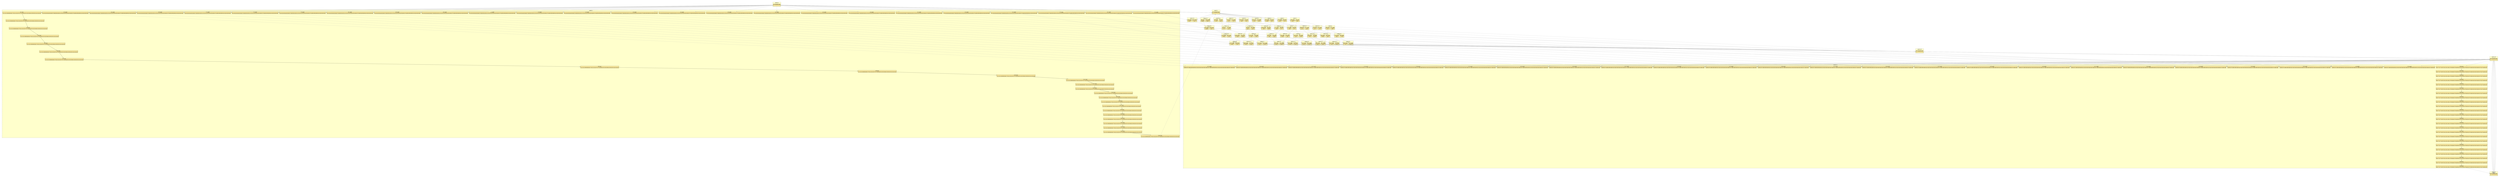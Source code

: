 digraph{node[shape=none margin=0 style=filled colorscheme=ylorrd9 fillcolor=2];compound=true;splines=line;subgraph clusterdummy0_0{style=invis;subgraph clusterdummy0_1{style=invis;subgraph clusterdummy0_2{style=invis;subgraph cluster0{style=dashed;colorscheme=ylorrd9;bgcolor=1;edge[arrowhead=empty];label=epoch_0;213[label=<<table border="0" cellborder="0" cellspacing="0"><tr><td>0:0 merged_barr</td></tr><hr/><tr><td> </td></tr></table>>];}}}}subgraph clusterdummy1_0{style=invis;subgraph clusterdummy1_1{style=invis;subgraph clusterdummy1_2{style=invis;subgraph cluster1{style=dashed;colorscheme=ylorrd9;bgcolor=1;edge[arrowhead=empty];label=epoch_1;1[label=<<table border="0" cellborder="0" cellspacing="0"><tr><td>0:1 recv</td></tr><hr/><tr><td> 1:1 1:2 1:3 8:3 8:2 8:1 7:3 2:1 2:2 2:3 7:2 7:1 6:3 6:2 3:1 3:2 3:3 6:1 5:3 5:2 5:1 4:1 4:2 4:3 </td></tr></table>>];2[label=<<table border="0" cellborder="0" cellspacing="0"><tr><td>0:2 recv</td></tr><hr/><tr><td> 1:1 1:2 1:3 8:3 8:2 8:1 7:3 2:1 2:2 2:3 7:2 7:1 6:3 6:2 3:1 3:2 3:3 6:1 5:3 5:2 5:1 4:1 4:2 4:3 </td></tr></table>>];1->2;3[label=<<table border="0" cellborder="0" cellspacing="0"><tr><td>0:3 recv</td></tr><hr/><tr><td> 1:1 1:2 1:3 8:3 8:2 8:1 7:3 2:1 2:2 2:3 7:2 7:1 6:3 6:2 3:1 3:2 3:3 6:1 5:3 5:2 5:1 4:1 4:2 4:3 </td></tr></table>>];2->3;4[label=<<table border="0" cellborder="0" cellspacing="0"><tr><td>0:4 recv</td></tr><hr/><tr><td> 1:1 1:2 1:3 8:3 8:2 8:1 7:3 2:1 2:2 2:3 7:2 7:1 6:3 6:2 3:1 3:2 3:3 6:1 5:3 5:2 5:1 4:1 4:2 4:3 </td></tr></table>>];3->4;5[label=<<table border="0" cellborder="0" cellspacing="0"><tr><td>0:5 recv</td></tr><hr/><tr><td> 1:1 1:2 1:3 8:3 8:2 8:1 7:3 2:1 2:2 2:3 7:2 7:1 6:3 6:2 3:1 3:2 3:3 6:1 5:3 5:2 5:1 4:1 4:2 4:3 </td></tr></table>>];4->5;6[label=<<table border="0" cellborder="0" cellspacing="0"><tr><td>0:6 recv</td></tr><hr/><tr><td> 1:1 1:2 1:3 8:3 8:2 8:1 7:3 2:1 2:2 2:3 7:2 7:1 6:3 6:2 3:1 3:2 3:3 6:1 5:3 5:2 5:1 4:1 4:2 4:3 </td></tr></table>>];5->6;7[label=<<table border="0" cellborder="0" cellspacing="0"><tr><td>0:7 recv</td></tr><hr/><tr><td> 1:1 1:2 1:3 8:3 8:2 8:1 7:3 2:1 2:2 2:3 7:2 7:1 6:3 6:2 3:1 3:2 3:3 6:1 5:3 5:2 5:1 4:1 4:2 4:3 </td></tr></table>>];6->7;8[label=<<table border="0" cellborder="0" cellspacing="0"><tr><td>0:8 recv</td></tr><hr/><tr><td> 1:1 1:2 1:3 8:3 8:2 8:1 7:3 2:1 2:2 2:3 7:2 7:1 6:3 6:2 3:1 3:2 3:3 6:1 5:3 5:2 5:1 4:1 4:2 4:3 </td></tr></table>>];7->8;9[label=<<table border="0" cellborder="0" cellspacing="0"><tr><td>0:9 recv</td></tr><hr/><tr><td> 1:1 1:2 1:3 8:3 8:2 8:1 7:3 2:1 2:2 2:3 7:2 7:1 6:3 6:2 3:1 3:2 3:3 6:1 5:3 5:2 5:1 4:1 4:2 4:3 </td></tr></table>>];8->9;10[label=<<table border="0" cellborder="0" cellspacing="0"><tr><td>0:10 recv</td></tr><hr/><tr><td> 1:1 1:2 1:3 8:3 8:2 8:1 7:3 2:1 2:2 2:3 7:2 7:1 6:3 6:2 3:1 3:2 3:3 6:1 5:3 5:2 5:1 4:1 4:2 4:3 </td></tr></table>>];9->10;11[label=<<table border="0" cellborder="0" cellspacing="0"><tr><td>0:11 recv</td></tr><hr/><tr><td> 1:1 1:2 1:3 8:3 8:2 8:1 7:3 2:1 2:2 2:3 7:2 7:1 6:3 6:2 3:1 3:2 3:3 6:1 5:3 5:2 5:1 4:1 4:2 4:3 </td></tr></table>>];10->11;12[label=<<table border="0" cellborder="0" cellspacing="0"><tr><td>0:12 recv</td></tr><hr/><tr><td> 1:1 1:2 1:3 8:3 8:2 8:1 7:3 2:1 2:2 2:3 7:2 7:1 6:3 6:2 3:1 3:2 3:3 6:1 5:3 5:2 5:1 4:1 4:2 4:3 </td></tr></table>>];11->12;13[label=<<table border="0" cellborder="0" cellspacing="0"><tr><td>0:13 recv</td></tr><hr/><tr><td> 1:1 1:2 1:3 8:3 8:2 8:1 7:3 2:1 2:2 2:3 7:2 7:1 6:3 6:2 3:1 3:2 3:3 6:1 5:3 5:2 5:1 4:1 4:2 4:3 </td></tr></table>>];12->13;14[label=<<table border="0" cellborder="0" cellspacing="0"><tr><td>0:14 recv</td></tr><hr/><tr><td> 1:1 1:2 1:3 8:3 8:2 8:1 7:3 2:1 2:2 2:3 7:2 7:1 6:3 6:2 3:1 3:2 3:3 6:1 5:3 5:2 5:1 4:1 4:2 4:3 </td></tr></table>>];13->14;15[label=<<table border="0" cellborder="0" cellspacing="0"><tr><td>0:15 recv</td></tr><hr/><tr><td> 1:1 1:2 1:3 8:3 8:2 8:1 7:3 2:1 2:2 2:3 7:2 7:1 6:3 6:2 3:1 3:2 3:3 6:1 5:3 5:2 5:1 4:1 4:2 4:3 </td></tr></table>>];14->15;16[label=<<table border="0" cellborder="0" cellspacing="0"><tr><td>0:16 recv</td></tr><hr/><tr><td> 1:1 1:2 1:3 8:3 8:2 8:1 7:3 2:1 2:2 2:3 7:2 7:1 6:3 6:2 3:1 3:2 3:3 6:1 5:3 5:2 5:1 4:1 4:2 4:3 </td></tr></table>>];15->16;17[label=<<table border="0" cellborder="0" cellspacing="0"><tr><td>0:17 recv</td></tr><hr/><tr><td> 1:1 1:2 1:3 8:3 8:2 8:1 7:3 2:1 2:2 2:3 7:2 7:1 6:3 6:2 3:1 3:2 3:3 6:1 5:3 5:2 5:1 4:1 4:2 4:3 </td></tr></table>>];16->17;18[label=<<table border="0" cellborder="0" cellspacing="0"><tr><td>0:18 recv</td></tr><hr/><tr><td> 1:1 1:2 1:3 8:3 8:2 8:1 7:3 2:1 2:2 2:3 7:2 7:1 6:3 6:2 3:1 3:2 3:3 6:1 5:3 5:2 5:1 4:1 4:2 4:3 </td></tr></table>>];17->18;19[label=<<table border="0" cellborder="0" cellspacing="0"><tr><td>0:19 recv</td></tr><hr/><tr><td> 1:1 1:2 1:3 8:3 8:2 8:1 7:3 2:1 2:2 2:3 7:2 7:1 6:3 6:2 3:1 3:2 3:3 6:1 5:3 5:2 5:1 4:1 4:2 4:3 </td></tr></table>>];18->19;20[label=<<table border="0" cellborder="0" cellspacing="0"><tr><td>0:20 recv</td></tr><hr/><tr><td> 1:1 1:2 1:3 8:3 8:2 8:1 7:3 2:1 2:2 2:3 7:2 7:1 6:3 6:2 3:1 3:2 3:3 6:1 5:3 5:2 5:1 4:1 4:2 4:3 </td></tr></table>>];19->20;21[label=<<table border="0" cellborder="0" cellspacing="0"><tr><td>0:21 recv</td></tr><hr/><tr><td> 1:1 1:2 1:3 8:3 8:2 8:1 7:3 2:1 2:2 2:3 7:2 7:1 6:3 6:2 3:1 3:2 3:3 6:1 5:3 5:2 5:1 4:1 4:2 4:3 </td></tr></table>>];20->21;22[label=<<table border="0" cellborder="0" cellspacing="0"><tr><td>0:22 recv</td></tr><hr/><tr><td> 1:1 1:2 1:3 8:3 8:2 8:1 7:3 2:1 2:2 2:3 7:2 7:1 6:3 6:2 3:1 3:2 3:3 6:1 5:3 5:2 5:1 4:1 4:2 4:3 </td></tr></table>>];21->22;23[label=<<table border="0" cellborder="0" cellspacing="0"><tr><td>0:23 recv</td></tr><hr/><tr><td> 1:1 1:2 1:3 8:3 8:2 8:1 7:3 2:1 2:2 2:3 7:2 7:1 6:3 6:2 3:1 3:2 3:3 6:1 5:3 5:2 5:1 4:1 4:2 4:3 </td></tr></table>>];22->23;24[label=<<table border="0" cellborder="0" cellspacing="0"><tr><td>0:24 recv</td></tr><hr/><tr><td> 1:1 1:2 1:3 8:3 8:2 8:1 7:3 2:1 2:2 2:3 7:2 7:1 6:3 6:2 3:1 3:2 3:3 6:1 5:3 5:2 5:1 4:1 4:2 4:3 </td></tr></table>>];23->24;62[label=<<table border="0" cellborder="0" cellspacing="0"><tr><td>1:1 send</td></tr><hr/><tr><td> 0:1 0:2 0:3 0:4 0:5 0:6 0:7 0:8 0:9 0:10 0:11 0:12 0:13 0:14 0:15 0:16 0:17 0:18 0:19 0:20 0:21 0:22 0:23 0:24 </td></tr></table>>];63[label=<<table border="0" cellborder="0" cellspacing="0"><tr><td>1:2 send</td></tr><hr/><tr><td> 0:1 0:2 0:3 0:4 0:5 0:6 0:7 0:8 0:9 0:10 0:11 0:12 0:13 0:14 0:15 0:16 0:17 0:18 0:19 0:20 0:21 0:22 0:23 0:24 </td></tr></table>>];64[label=<<table border="0" cellborder="0" cellspacing="0"><tr><td>1:3 send</td></tr><hr/><tr><td> 0:1 0:2 0:3 0:4 0:5 0:6 0:7 0:8 0:9 0:10 0:11 0:12 0:13 0:14 0:15 0:16 0:17 0:18 0:19 0:20 0:21 0:22 0:23 0:24 </td></tr></table>>];81[label=<<table border="0" cellborder="0" cellspacing="0"><tr><td>2:1 send</td></tr><hr/><tr><td> 0:1 0:2 0:3 0:4 0:5 0:6 0:7 0:8 0:9 0:10 0:11 0:12 0:13 0:14 0:15 0:16 0:17 0:18 0:19 0:20 0:21 0:22 0:23 0:24 </td></tr></table>>];82[label=<<table border="0" cellborder="0" cellspacing="0"><tr><td>2:2 send</td></tr><hr/><tr><td> 0:1 0:2 0:3 0:4 0:5 0:6 0:7 0:8 0:9 0:10 0:11 0:12 0:13 0:14 0:15 0:16 0:17 0:18 0:19 0:20 0:21 0:22 0:23 0:24 </td></tr></table>>];83[label=<<table border="0" cellborder="0" cellspacing="0"><tr><td>2:3 send</td></tr><hr/><tr><td> 0:1 0:2 0:3 0:4 0:5 0:6 0:7 0:8 0:9 0:10 0:11 0:12 0:13 0:14 0:15 0:16 0:17 0:18 0:19 0:20 0:21 0:22 0:23 0:24 </td></tr></table>>];100[label=<<table border="0" cellborder="0" cellspacing="0"><tr><td>3:1 send</td></tr><hr/><tr><td> 0:1 0:2 0:3 0:4 0:5 0:6 0:7 0:8 0:9 0:10 0:11 0:12 0:13 0:14 0:15 0:16 0:17 0:18 0:19 0:20 0:21 0:22 0:23 0:24 </td></tr></table>>];101[label=<<table border="0" cellborder="0" cellspacing="0"><tr><td>3:2 send</td></tr><hr/><tr><td> 0:1 0:2 0:3 0:4 0:5 0:6 0:7 0:8 0:9 0:10 0:11 0:12 0:13 0:14 0:15 0:16 0:17 0:18 0:19 0:20 0:21 0:22 0:23 0:24 </td></tr></table>>];102[label=<<table border="0" cellborder="0" cellspacing="0"><tr><td>3:3 send</td></tr><hr/><tr><td> 0:1 0:2 0:3 0:4 0:5 0:6 0:7 0:8 0:9 0:10 0:11 0:12 0:13 0:14 0:15 0:16 0:17 0:18 0:19 0:20 0:21 0:22 0:23 0:24 </td></tr></table>>];119[label=<<table border="0" cellborder="0" cellspacing="0"><tr><td>4:1 send</td></tr><hr/><tr><td> 0:1 0:2 0:3 0:4 0:5 0:6 0:7 0:8 0:9 0:10 0:11 0:12 0:13 0:14 0:15 0:16 0:17 0:18 0:19 0:20 0:21 0:22 0:23 0:24 </td></tr></table>>];120[label=<<table border="0" cellborder="0" cellspacing="0"><tr><td>4:2 send</td></tr><hr/><tr><td> 0:1 0:2 0:3 0:4 0:5 0:6 0:7 0:8 0:9 0:10 0:11 0:12 0:13 0:14 0:15 0:16 0:17 0:18 0:19 0:20 0:21 0:22 0:23 0:24 </td></tr></table>>];121[label=<<table border="0" cellborder="0" cellspacing="0"><tr><td>4:3 send</td></tr><hr/><tr><td> 0:1 0:2 0:3 0:4 0:5 0:6 0:7 0:8 0:9 0:10 0:11 0:12 0:13 0:14 0:15 0:16 0:17 0:18 0:19 0:20 0:21 0:22 0:23 0:24 </td></tr></table>>];138[label=<<table border="0" cellborder="0" cellspacing="0"><tr><td>5:1 send</td></tr><hr/><tr><td> 0:1 0:2 0:3 0:4 0:5 0:6 0:7 0:8 0:9 0:10 0:11 0:12 0:13 0:14 0:15 0:16 0:17 0:18 0:19 0:20 0:21 0:22 0:23 0:24 </td></tr></table>>];139[label=<<table border="0" cellborder="0" cellspacing="0"><tr><td>5:2 send</td></tr><hr/><tr><td> 0:1 0:2 0:3 0:4 0:5 0:6 0:7 0:8 0:9 0:10 0:11 0:12 0:13 0:14 0:15 0:16 0:17 0:18 0:19 0:20 0:21 0:22 0:23 0:24 </td></tr></table>>];140[label=<<table border="0" cellborder="0" cellspacing="0"><tr><td>5:3 send</td></tr><hr/><tr><td> 0:1 0:2 0:3 0:4 0:5 0:6 0:7 0:8 0:9 0:10 0:11 0:12 0:13 0:14 0:15 0:16 0:17 0:18 0:19 0:20 0:21 0:22 0:23 0:24 </td></tr></table>>];157[label=<<table border="0" cellborder="0" cellspacing="0"><tr><td>6:1 send</td></tr><hr/><tr><td> 0:1 0:2 0:3 0:4 0:5 0:6 0:7 0:8 0:9 0:10 0:11 0:12 0:13 0:14 0:15 0:16 0:17 0:18 0:19 0:20 0:21 0:22 0:23 0:24 </td></tr></table>>];158[label=<<table border="0" cellborder="0" cellspacing="0"><tr><td>6:2 send</td></tr><hr/><tr><td> 0:1 0:2 0:3 0:4 0:5 0:6 0:7 0:8 0:9 0:10 0:11 0:12 0:13 0:14 0:15 0:16 0:17 0:18 0:19 0:20 0:21 0:22 0:23 0:24 </td></tr></table>>];159[label=<<table border="0" cellborder="0" cellspacing="0"><tr><td>6:3 send</td></tr><hr/><tr><td> 0:1 0:2 0:3 0:4 0:5 0:6 0:7 0:8 0:9 0:10 0:11 0:12 0:13 0:14 0:15 0:16 0:17 0:18 0:19 0:20 0:21 0:22 0:23 0:24 </td></tr></table>>];176[label=<<table border="0" cellborder="0" cellspacing="0"><tr><td>7:1 send</td></tr><hr/><tr><td> 0:1 0:2 0:3 0:4 0:5 0:6 0:7 0:8 0:9 0:10 0:11 0:12 0:13 0:14 0:15 0:16 0:17 0:18 0:19 0:20 0:21 0:22 0:23 0:24 </td></tr></table>>];177[label=<<table border="0" cellborder="0" cellspacing="0"><tr><td>7:2 send</td></tr><hr/><tr><td> 0:1 0:2 0:3 0:4 0:5 0:6 0:7 0:8 0:9 0:10 0:11 0:12 0:13 0:14 0:15 0:16 0:17 0:18 0:19 0:20 0:21 0:22 0:23 0:24 </td></tr></table>>];178[label=<<table border="0" cellborder="0" cellspacing="0"><tr><td>7:3 send</td></tr><hr/><tr><td> 0:1 0:2 0:3 0:4 0:5 0:6 0:7 0:8 0:9 0:10 0:11 0:12 0:13 0:14 0:15 0:16 0:17 0:18 0:19 0:20 0:21 0:22 0:23 0:24 </td></tr></table>>];195[label=<<table border="0" cellborder="0" cellspacing="0"><tr><td>8:1 send</td></tr><hr/><tr><td> 0:1 0:2 0:3 0:4 0:5 0:6 0:7 0:8 0:9 0:10 0:11 0:12 0:13 0:14 0:15 0:16 0:17 0:18 0:19 0:20 0:21 0:22 0:23 0:24 </td></tr></table>>];196[label=<<table border="0" cellborder="0" cellspacing="0"><tr><td>8:2 send</td></tr><hr/><tr><td> 0:1 0:2 0:3 0:4 0:5 0:6 0:7 0:8 0:9 0:10 0:11 0:12 0:13 0:14 0:15 0:16 0:17 0:18 0:19 0:20 0:21 0:22 0:23 0:24 </td></tr></table>>];197[label=<<table border="0" cellborder="0" cellspacing="0"><tr><td>8:3 send</td></tr><hr/><tr><td> 0:1 0:2 0:3 0:4 0:5 0:6 0:7 0:8 0:9 0:10 0:11 0:12 0:13 0:14 0:15 0:16 0:17 0:18 0:19 0:20 0:21 0:22 0:23 0:24 </td></tr></table>>];}}}}subgraph clusterdummy2_0{style=invis;subgraph clusterdummy2_1{style=invis;subgraph clusterdummy2_2{style=invis;subgraph cluster2{style=dashed;colorscheme=ylorrd9;bgcolor=1;edge[arrowhead=empty];label=epoch_2;214[label=<<table border="0" cellborder="0" cellspacing="0"><tr><td>0:1 merged_barr</td></tr><hr/><tr><td> </td></tr></table>>];}}}}subgraph clusterdummy3_0{style=invis;subgraph clusterdummy3_1{style=invis;subgraph clusterdummy3_2{style=invis;subgraph cluster3{style=dashed;colorscheme=ylorrd9;bgcolor=1;edge[arrowhead=empty];label=epoch_3;143[label=<<table border="0" cellborder="0" cellspacing="0"><tr><td>5:6 recv</td></tr><hr/><tr><td> 8:5 </td></tr></table>>];199[label=<<table border="0" cellborder="0" cellspacing="0"><tr><td>8:5 send</td></tr><hr/><tr><td> 5:6 </td></tr></table>>];}}}}subgraph clusterdummy4_0{style=invis;subgraph clusterdummy4_1{style=invis;subgraph clusterdummy4_2{style=invis;subgraph cluster4{style=dashed;colorscheme=ylorrd9;bgcolor=1;edge[arrowhead=empty];label=epoch_4;124[label=<<table border="0" cellborder="0" cellspacing="0"><tr><td>4:6 recv</td></tr><hr/><tr><td> 7:5 </td></tr></table>>];180[label=<<table border="0" cellborder="0" cellspacing="0"><tr><td>7:5 send</td></tr><hr/><tr><td> 4:6 </td></tr></table>>];}}}}subgraph clusterdummy5_0{style=invis;subgraph clusterdummy5_1{style=invis;subgraph clusterdummy5_2{style=invis;subgraph cluster5{style=dashed;colorscheme=ylorrd9;bgcolor=1;edge[arrowhead=empty];label=epoch_5;105[label=<<table border="0" cellborder="0" cellspacing="0"><tr><td>3:6 recv</td></tr><hr/><tr><td> 6:5 </td></tr></table>>];161[label=<<table border="0" cellborder="0" cellspacing="0"><tr><td>6:5 send</td></tr><hr/><tr><td> 3:6 </td></tr></table>>];}}}}subgraph clusterdummy6_0{style=invis;subgraph clusterdummy6_1{style=invis;subgraph clusterdummy6_2{style=invis;subgraph cluster6{style=dashed;colorscheme=ylorrd9;bgcolor=1;edge[arrowhead=empty];label=epoch_6;86[label=<<table border="0" cellborder="0" cellspacing="0"><tr><td>2:6 recv</td></tr><hr/><tr><td> 5:5 </td></tr></table>>];142[label=<<table border="0" cellborder="0" cellspacing="0"><tr><td>5:5 send</td></tr><hr/><tr><td> 2:6 </td></tr></table>>];}}}}subgraph clusterdummy7_0{style=invis;subgraph clusterdummy7_1{style=invis;subgraph clusterdummy7_2{style=invis;subgraph cluster7{style=dashed;colorscheme=ylorrd9;bgcolor=1;edge[arrowhead=empty];label=epoch_7;87[label=<<table border="0" cellborder="0" cellspacing="0"><tr><td>2:7 send</td></tr><hr/><tr><td> 5:8 </td></tr></table>>];145[label=<<table border="0" cellborder="0" cellspacing="0"><tr><td>5:8 recv</td></tr><hr/><tr><td> 2:7 </td></tr></table>>];}}}}subgraph clusterdummy8_0{style=invis;subgraph clusterdummy8_1{style=invis;subgraph clusterdummy8_2{style=invis;subgraph cluster8{style=dashed;colorscheme=ylorrd9;bgcolor=1;edge[arrowhead=empty];label=epoch_8;85[label=<<table border="0" cellborder="0" cellspacing="0"><tr><td>2:5 send</td></tr><hr/><tr><td> 8:6 </td></tr></table>>];200[label=<<table border="0" cellborder="0" cellspacing="0"><tr><td>8:6 recv</td></tr><hr/><tr><td> 2:5 </td></tr></table>>];}}}}subgraph clusterdummy9_0{style=invis;subgraph clusterdummy9_1{style=invis;subgraph clusterdummy9_2{style=invis;subgraph cluster9{style=dashed;colorscheme=ylorrd9;bgcolor=1;edge[arrowhead=empty];label=epoch_9;144[label=<<table border="0" cellborder="0" cellspacing="0"><tr><td>5:7 send</td></tr><hr/><tr><td> 8:8 </td></tr></table>>];202[label=<<table border="0" cellborder="0" cellspacing="0"><tr><td>8:8 recv</td></tr><hr/><tr><td> 5:7 </td></tr></table>>];}}}}subgraph clusterdummy10_0{style=invis;subgraph clusterdummy10_1{style=invis;subgraph clusterdummy10_2{style=invis;subgraph cluster10{style=dashed;colorscheme=ylorrd9;bgcolor=1;edge[arrowhead=empty];label=epoch_10;88[label=<<table border="0" cellborder="0" cellspacing="0"><tr><td>2:8 recv</td></tr><hr/><tr><td> 8:7 </td></tr></table>>];201[label=<<table border="0" cellborder="0" cellspacing="0"><tr><td>8:7 send</td></tr><hr/><tr><td> 2:8 </td></tr></table>>];}}}}subgraph clusterdummy11_0{style=invis;subgraph clusterdummy11_1{style=invis;subgraph clusterdummy11_2{style=invis;subgraph cluster11{style=dashed;colorscheme=ylorrd9;bgcolor=1;edge[arrowhead=empty];label=epoch_11;67[label=<<table border="0" cellborder="0" cellspacing="0"><tr><td>1:6 recv</td></tr><hr/><tr><td> 4:5 </td></tr></table>>];123[label=<<table border="0" cellborder="0" cellspacing="0"><tr><td>4:5 send</td></tr><hr/><tr><td> 1:6 </td></tr></table>>];}}}}subgraph clusterdummy12_0{style=invis;subgraph clusterdummy12_1{style=invis;subgraph clusterdummy12_2{style=invis;subgraph cluster12{style=dashed;colorscheme=ylorrd9;bgcolor=1;edge[arrowhead=empty];label=epoch_12;68[label=<<table border="0" cellborder="0" cellspacing="0"><tr><td>1:7 send</td></tr><hr/><tr><td> 4:8 </td></tr></table>>];126[label=<<table border="0" cellborder="0" cellspacing="0"><tr><td>4:8 recv</td></tr><hr/><tr><td> 1:7 </td></tr></table>>];}}}}subgraph clusterdummy13_0{style=invis;subgraph clusterdummy13_1{style=invis;subgraph clusterdummy13_2{style=invis;subgraph cluster13{style=dashed;colorscheme=ylorrd9;bgcolor=1;edge[arrowhead=empty];label=epoch_13;128[label=<<table border="0" cellborder="0" cellspacing="0"><tr><td>4:10 recv</td></tr><hr/><tr><td> 5:9 </td></tr></table>>];146[label=<<table border="0" cellborder="0" cellspacing="0"><tr><td>5:9 send</td></tr><hr/><tr><td> 4:10 </td></tr></table>>];}}}}subgraph clusterdummy14_0{style=invis;subgraph clusterdummy14_1{style=invis;subgraph clusterdummy14_2{style=invis;subgraph cluster14{style=dashed;colorscheme=ylorrd9;bgcolor=1;edge[arrowhead=empty];label=epoch_14;66[label=<<table border="0" cellborder="0" cellspacing="0"><tr><td>1:5 send</td></tr><hr/><tr><td> 7:6 </td></tr></table>>];181[label=<<table border="0" cellborder="0" cellspacing="0"><tr><td>7:6 recv</td></tr><hr/><tr><td> 1:5 </td></tr></table>>];}}}}subgraph clusterdummy15_0{style=invis;subgraph clusterdummy15_1{style=invis;subgraph clusterdummy15_2{style=invis;subgraph cluster15{style=dashed;colorscheme=ylorrd9;bgcolor=1;edge[arrowhead=empty];label=epoch_15;125[label=<<table border="0" cellborder="0" cellspacing="0"><tr><td>4:7 send</td></tr><hr/><tr><td> 7:8 </td></tr></table>>];183[label=<<table border="0" cellborder="0" cellspacing="0"><tr><td>7:8 recv</td></tr><hr/><tr><td> 4:7 </td></tr></table>>];}}}}subgraph clusterdummy16_0{style=invis;subgraph clusterdummy16_1{style=invis;subgraph clusterdummy16_2{style=invis;subgraph cluster16{style=dashed;colorscheme=ylorrd9;bgcolor=1;edge[arrowhead=empty];label=epoch_16;185[label=<<table border="0" cellborder="0" cellspacing="0"><tr><td>7:10 recv</td></tr><hr/><tr><td> 8:9 </td></tr></table>>];203[label=<<table border="0" cellborder="0" cellspacing="0"><tr><td>8:9 send</td></tr><hr/><tr><td> 7:10 </td></tr></table>>];}}}}subgraph clusterdummy17_0{style=invis;subgraph clusterdummy17_1{style=invis;subgraph clusterdummy17_2{style=invis;subgraph cluster17{style=dashed;colorscheme=ylorrd9;bgcolor=1;edge[arrowhead=empty];label=epoch_17;69[label=<<table border="0" cellborder="0" cellspacing="0"><tr><td>1:8 recv</td></tr><hr/><tr><td> 7:7 </td></tr></table>>];182[label=<<table border="0" cellborder="0" cellspacing="0"><tr><td>7:7 send</td></tr><hr/><tr><td> 1:8 </td></tr></table>>];}}}}subgraph clusterdummy18_0{style=invis;subgraph clusterdummy18_1{style=invis;subgraph clusterdummy18_2{style=invis;subgraph cluster18{style=dashed;colorscheme=ylorrd9;bgcolor=1;edge[arrowhead=empty];label=epoch_18;71[label=<<table border="0" cellborder="0" cellspacing="0"><tr><td>1:10 recv</td></tr><hr/><tr><td> 2:9 </td></tr></table>>];89[label=<<table border="0" cellborder="0" cellspacing="0"><tr><td>2:9 send</td></tr><hr/><tr><td> 1:10 </td></tr></table>>];}}}}subgraph clusterdummy19_0{style=invis;subgraph clusterdummy19_1{style=invis;subgraph clusterdummy19_2{style=invis;subgraph cluster19{style=dashed;colorscheme=ylorrd9;bgcolor=1;edge[arrowhead=empty];label=epoch_19;27[label=<<table border="0" cellborder="0" cellspacing="0"><tr><td>0:27 recv</td></tr><hr/><tr><td> 3:5 </td></tr></table>>];104[label=<<table border="0" cellborder="0" cellspacing="0"><tr><td>3:5 send</td></tr><hr/><tr><td> 0:27 </td></tr></table>>];}}}}subgraph clusterdummy20_0{style=invis;subgraph clusterdummy20_1{style=invis;subgraph clusterdummy20_2{style=invis;subgraph cluster20{style=dashed;colorscheme=ylorrd9;bgcolor=1;edge[arrowhead=empty];label=epoch_20;28[label=<<table border="0" cellborder="0" cellspacing="0"><tr><td>0:28 send</td></tr><hr/><tr><td> 3:8 </td></tr></table>>];107[label=<<table border="0" cellborder="0" cellspacing="0"><tr><td>3:8 recv</td></tr><hr/><tr><td> 0:28 </td></tr></table>>];}}}}subgraph clusterdummy21_0{style=invis;subgraph clusterdummy21_1{style=invis;subgraph clusterdummy21_2{style=invis;subgraph cluster21{style=dashed;colorscheme=ylorrd9;bgcolor=1;edge[arrowhead=empty];label=epoch_21;109[label=<<table border="0" cellborder="0" cellspacing="0"><tr><td>3:10 recv</td></tr><hr/><tr><td> 4:9 </td></tr></table>>];127[label=<<table border="0" cellborder="0" cellspacing="0"><tr><td>4:9 send</td></tr><hr/><tr><td> 3:10 </td></tr></table>>];}}}}subgraph clusterdummy22_0{style=invis;subgraph clusterdummy22_1{style=invis;subgraph clusterdummy22_2{style=invis;subgraph cluster22{style=dashed;colorscheme=ylorrd9;bgcolor=1;edge[arrowhead=empty];label=epoch_22;110[label=<<table border="0" cellborder="0" cellspacing="0"><tr><td>3:11 send</td></tr><hr/><tr><td> 4:12 </td></tr></table>>];130[label=<<table border="0" cellborder="0" cellspacing="0"><tr><td>4:12 recv</td></tr><hr/><tr><td> 3:11 </td></tr></table>>];}}}}subgraph clusterdummy23_0{style=invis;subgraph clusterdummy23_1{style=invis;subgraph clusterdummy23_2{style=invis;subgraph cluster23{style=dashed;colorscheme=ylorrd9;bgcolor=1;edge[arrowhead=empty];label=epoch_23;108[label=<<table border="0" cellborder="0" cellspacing="0"><tr><td>3:9 send</td></tr><hr/><tr><td> 5:10 </td></tr></table>>];147[label=<<table border="0" cellborder="0" cellspacing="0"><tr><td>5:10 recv</td></tr><hr/><tr><td> 3:9 </td></tr></table>>];}}}}subgraph clusterdummy24_0{style=invis;subgraph clusterdummy24_1{style=invis;subgraph clusterdummy24_2{style=invis;subgraph cluster24{style=dashed;colorscheme=ylorrd9;bgcolor=1;edge[arrowhead=empty];label=epoch_24;129[label=<<table border="0" cellborder="0" cellspacing="0"><tr><td>4:11 send</td></tr><hr/><tr><td> 5:12 </td></tr></table>>];149[label=<<table border="0" cellborder="0" cellspacing="0"><tr><td>5:12 recv</td></tr><hr/><tr><td> 4:11 </td></tr></table>>];}}}}subgraph clusterdummy25_0{style=invis;subgraph clusterdummy25_1{style=invis;subgraph clusterdummy25_2{style=invis;subgraph cluster25{style=dashed;colorscheme=ylorrd9;bgcolor=1;edge[arrowhead=empty];label=epoch_25;111[label=<<table border="0" cellborder="0" cellspacing="0"><tr><td>3:12 recv</td></tr><hr/><tr><td> 5:11 </td></tr></table>>];148[label=<<table border="0" cellborder="0" cellspacing="0"><tr><td>5:11 send</td></tr><hr/><tr><td> 3:12 </td></tr></table>>];}}}}subgraph clusterdummy26_0{style=invis;subgraph clusterdummy26_1{style=invis;subgraph clusterdummy26_2{style=invis;subgraph cluster26{style=dashed;colorscheme=ylorrd9;bgcolor=1;edge[arrowhead=empty];label=epoch_26;26[label=<<table border="0" cellborder="0" cellspacing="0"><tr><td>0:26 send</td></tr><hr/><tr><td> 6:6 </td></tr></table>>];162[label=<<table border="0" cellborder="0" cellspacing="0"><tr><td>6:6 recv</td></tr><hr/><tr><td> 0:26 </td></tr></table>>];}}}}subgraph clusterdummy27_0{style=invis;subgraph clusterdummy27_1{style=invis;subgraph clusterdummy27_2{style=invis;subgraph cluster27{style=dashed;colorscheme=ylorrd9;bgcolor=1;edge[arrowhead=empty];label=epoch_27;106[label=<<table border="0" cellborder="0" cellspacing="0"><tr><td>3:7 send</td></tr><hr/><tr><td> 6:8 </td></tr></table>>];164[label=<<table border="0" cellborder="0" cellspacing="0"><tr><td>6:8 recv</td></tr><hr/><tr><td> 3:7 </td></tr></table>>];}}}}subgraph clusterdummy28_0{style=invis;subgraph clusterdummy28_1{style=invis;subgraph clusterdummy28_2{style=invis;subgraph cluster28{style=dashed;colorscheme=ylorrd9;bgcolor=1;edge[arrowhead=empty];label=epoch_28;166[label=<<table border="0" cellborder="0" cellspacing="0"><tr><td>6:10 recv</td></tr><hr/><tr><td> 7:9 </td></tr></table>>];184[label=<<table border="0" cellborder="0" cellspacing="0"><tr><td>7:9 send</td></tr><hr/><tr><td> 6:10 </td></tr></table>>];}}}}subgraph clusterdummy29_0{style=invis;subgraph clusterdummy29_1{style=invis;subgraph clusterdummy29_2{style=invis;subgraph cluster29{style=dashed;colorscheme=ylorrd9;bgcolor=1;edge[arrowhead=empty];label=epoch_29;167[label=<<table border="0" cellborder="0" cellspacing="0"><tr><td>6:11 send</td></tr><hr/><tr><td> 7:12 </td></tr></table>>];187[label=<<table border="0" cellborder="0" cellspacing="0"><tr><td>7:12 recv</td></tr><hr/><tr><td> 6:11 </td></tr></table>>];}}}}subgraph clusterdummy30_0{style=invis;subgraph clusterdummy30_1{style=invis;subgraph clusterdummy30_2{style=invis;subgraph cluster30{style=dashed;colorscheme=ylorrd9;bgcolor=1;edge[arrowhead=empty];label=epoch_30;165[label=<<table border="0" cellborder="0" cellspacing="0"><tr><td>6:9 send</td></tr><hr/><tr><td> 8:10 </td></tr></table>>];204[label=<<table border="0" cellborder="0" cellspacing="0"><tr><td>8:10 recv</td></tr><hr/><tr><td> 6:9 </td></tr></table>>];}}}}subgraph clusterdummy31_0{style=invis;subgraph clusterdummy31_1{style=invis;subgraph clusterdummy31_2{style=invis;subgraph cluster31{style=dashed;colorscheme=ylorrd9;bgcolor=1;edge[arrowhead=empty];label=epoch_31;186[label=<<table border="0" cellborder="0" cellspacing="0"><tr><td>7:11 send</td></tr><hr/><tr><td> 8:12 </td></tr></table>>];206[label=<<table border="0" cellborder="0" cellspacing="0"><tr><td>8:12 recv</td></tr><hr/><tr><td> 7:11 </td></tr></table>>];}}}}subgraph clusterdummy32_0{style=invis;subgraph clusterdummy32_1{style=invis;subgraph clusterdummy32_2{style=invis;subgraph cluster32{style=dashed;colorscheme=ylorrd9;bgcolor=1;edge[arrowhead=empty];label=epoch_32;168[label=<<table border="0" cellborder="0" cellspacing="0"><tr><td>6:12 recv</td></tr><hr/><tr><td> 8:11 </td></tr></table>>];205[label=<<table border="0" cellborder="0" cellspacing="0"><tr><td>8:11 send</td></tr><hr/><tr><td> 6:12 </td></tr></table>>];}}}}subgraph clusterdummy33_0{style=invis;subgraph clusterdummy33_1{style=invis;subgraph clusterdummy33_2{style=invis;subgraph cluster33{style=dashed;colorscheme=ylorrd9;bgcolor=1;edge[arrowhead=empty];label=epoch_33;29[label=<<table border="0" cellborder="0" cellspacing="0"><tr><td>0:29 recv</td></tr><hr/><tr><td> 6:7 </td></tr></table>>];163[label=<<table border="0" cellborder="0" cellspacing="0"><tr><td>6:7 send</td></tr><hr/><tr><td> 0:29 </td></tr></table>>];}}}}subgraph clusterdummy34_0{style=invis;subgraph clusterdummy34_1{style=invis;subgraph clusterdummy34_2{style=invis;subgraph cluster34{style=dashed;colorscheme=ylorrd9;bgcolor=1;edge[arrowhead=empty];label=epoch_34;31[label=<<table border="0" cellborder="0" cellspacing="0"><tr><td>0:31 recv</td></tr><hr/><tr><td> 1:9 </td></tr></table>>];70[label=<<table border="0" cellborder="0" cellspacing="0"><tr><td>1:9 send</td></tr><hr/><tr><td> 0:31 </td></tr></table>>];}}}}subgraph clusterdummy35_0{style=invis;subgraph clusterdummy35_1{style=invis;subgraph clusterdummy35_2{style=invis;subgraph cluster35{style=dashed;colorscheme=ylorrd9;bgcolor=1;edge[arrowhead=empty];label=epoch_35;32[label=<<table border="0" cellborder="0" cellspacing="0"><tr><td>0:32 send</td></tr><hr/><tr><td> 1:12 </td></tr></table>>];73[label=<<table border="0" cellborder="0" cellspacing="0"><tr><td>1:12 recv</td></tr><hr/><tr><td> 0:32 </td></tr></table>>];}}}}subgraph clusterdummy36_0{style=invis;subgraph clusterdummy36_1{style=invis;subgraph clusterdummy36_2{style=invis;subgraph cluster36{style=dashed;colorscheme=ylorrd9;bgcolor=1;edge[arrowhead=empty];label=epoch_36;30[label=<<table border="0" cellborder="0" cellspacing="0"><tr><td>0:30 send</td></tr><hr/><tr><td> 2:10 </td></tr></table>>];90[label=<<table border="0" cellborder="0" cellspacing="0"><tr><td>2:10 recv</td></tr><hr/><tr><td> 0:30 </td></tr></table>>];}}}}subgraph clusterdummy37_0{style=invis;subgraph clusterdummy37_1{style=invis;subgraph clusterdummy37_2{style=invis;subgraph cluster37{style=dashed;colorscheme=ylorrd9;bgcolor=1;edge[arrowhead=empty];label=epoch_37;72[label=<<table border="0" cellborder="0" cellspacing="0"><tr><td>1:11 send</td></tr><hr/><tr><td> 2:12 </td></tr></table>>];92[label=<<table border="0" cellborder="0" cellspacing="0"><tr><td>2:12 recv</td></tr><hr/><tr><td> 1:11 </td></tr></table>>];}}}}subgraph clusterdummy38_0{style=invis;subgraph clusterdummy38_1{style=invis;subgraph clusterdummy38_2{style=invis;subgraph cluster38{style=dashed;colorscheme=ylorrd9;bgcolor=1;edge[arrowhead=empty];label=epoch_38;33[label=<<table border="0" cellborder="0" cellspacing="0"><tr><td>0:33 recv</td></tr><hr/><tr><td> 2:11 </td></tr></table>>];91[label=<<table border="0" cellborder="0" cellspacing="0"><tr><td>2:11 send</td></tr><hr/><tr><td> 0:33 </td></tr></table>>];}}}}subgraph clusterdummy39_0{style=invis;subgraph clusterdummy39_1{style=invis;subgraph clusterdummy39_2{style=invis;subgraph cluster39{style=dashed;colorscheme=ylorrd9;bgcolor=1;edge[arrowhead=empty];label=epoch_39;215[label=<<table border="0" cellborder="0" cellspacing="0"><tr><td>0:2 merged_barr</td></tr><hr/><tr><td> </td></tr></table>>];}}}}subgraph clusterdummy40_0{style=invis;subgraph clusterdummy40_1{style=invis;subgraph clusterdummy40_2{style=invis;subgraph cluster40{style=dashed;colorscheme=ylorrd9;bgcolor=1;edge[arrowhead=empty];label=epoch_40;216[label=<<table border="0" cellborder="0" cellspacing="0"><tr><td>0:3 merged_barr</td></tr><hr/><tr><td> </td></tr></table>>];}}}}subgraph clusterdummy41_0{style=invis;subgraph clusterdummy41_1{style=invis;subgraph clusterdummy41_2{style=invis;subgraph cluster41{style=dashed;colorscheme=ylorrd9;bgcolor=1;edge[arrowhead=empty];label=epoch_41;36[label=<<table border="0" cellborder="0" cellspacing="0"><tr><td>0:36 recv</td></tr><hr/><tr><td> 8:17 7:17 7:16 7:15 1:15 1:16 1:17 8:16 6:17 6:16 6:15 2:15 2:16 2:17 8:15 5:17 5:16 5:15 3:15 3:16 3:17 4:17 4:16 4:15 </td></tr></table>>];37[label=<<table border="0" cellborder="0" cellspacing="0"><tr><td>0:37 recv</td></tr><hr/><tr><td> 8:17 7:17 7:16 7:15 1:15 1:16 1:17 8:16 6:17 6:16 6:15 2:15 2:16 2:17 8:15 5:17 5:16 5:15 3:15 3:16 3:17 4:17 4:16 4:15 </td></tr></table>>];36->37;38[label=<<table border="0" cellborder="0" cellspacing="0"><tr><td>0:38 recv</td></tr><hr/><tr><td> 8:17 7:17 7:16 7:15 1:15 1:16 1:17 8:16 6:17 6:16 6:15 2:15 2:16 2:17 8:15 5:17 5:16 5:15 3:15 3:16 3:17 4:17 4:16 4:15 </td></tr></table>>];37->38;39[label=<<table border="0" cellborder="0" cellspacing="0"><tr><td>0:39 recv</td></tr><hr/><tr><td> 8:17 7:17 7:16 7:15 1:15 1:16 1:17 8:16 6:17 6:16 6:15 2:15 2:16 2:17 8:15 5:17 5:16 5:15 3:15 3:16 3:17 4:17 4:16 4:15 </td></tr></table>>];38->39;40[label=<<table border="0" cellborder="0" cellspacing="0"><tr><td>0:40 recv</td></tr><hr/><tr><td> 8:17 7:17 7:16 7:15 1:15 1:16 1:17 8:16 6:17 6:16 6:15 2:15 2:16 2:17 8:15 5:17 5:16 5:15 3:15 3:16 3:17 4:17 4:16 4:15 </td></tr></table>>];39->40;41[label=<<table border="0" cellborder="0" cellspacing="0"><tr><td>0:41 recv</td></tr><hr/><tr><td> 8:17 7:17 7:16 7:15 1:15 1:16 1:17 8:16 6:17 6:16 6:15 2:15 2:16 2:17 8:15 5:17 5:16 5:15 3:15 3:16 3:17 4:17 4:16 4:15 </td></tr></table>>];40->41;42[label=<<table border="0" cellborder="0" cellspacing="0"><tr><td>0:42 recv</td></tr><hr/><tr><td> 8:17 7:17 7:16 7:15 1:15 1:16 1:17 8:16 6:17 6:16 6:15 2:15 2:16 2:17 8:15 5:17 5:16 5:15 3:15 3:16 3:17 4:17 4:16 4:15 </td></tr></table>>];41->42;43[label=<<table border="0" cellborder="0" cellspacing="0"><tr><td>0:43 recv</td></tr><hr/><tr><td> 8:17 7:17 7:16 7:15 1:15 1:16 1:17 8:16 6:17 6:16 6:15 2:15 2:16 2:17 8:15 5:17 5:16 5:15 3:15 3:16 3:17 4:17 4:16 4:15 </td></tr></table>>];42->43;44[label=<<table border="0" cellborder="0" cellspacing="0"><tr><td>0:44 recv</td></tr><hr/><tr><td> 8:17 7:17 7:16 7:15 1:15 1:16 1:17 8:16 6:17 6:16 6:15 2:15 2:16 2:17 8:15 5:17 5:16 5:15 3:15 3:16 3:17 4:17 4:16 4:15 </td></tr></table>>];43->44;45[label=<<table border="0" cellborder="0" cellspacing="0"><tr><td>0:45 recv</td></tr><hr/><tr><td> 8:17 7:17 7:16 7:15 1:15 1:16 1:17 8:16 6:17 6:16 6:15 2:15 2:16 2:17 8:15 5:17 5:16 5:15 3:15 3:16 3:17 4:17 4:16 4:15 </td></tr></table>>];44->45;46[label=<<table border="0" cellborder="0" cellspacing="0"><tr><td>0:46 recv</td></tr><hr/><tr><td> 8:17 7:17 7:16 7:15 1:15 1:16 1:17 8:16 6:17 6:16 6:15 2:15 2:16 2:17 8:15 5:17 5:16 5:15 3:15 3:16 3:17 4:17 4:16 4:15 </td></tr></table>>];45->46;47[label=<<table border="0" cellborder="0" cellspacing="0"><tr><td>0:47 recv</td></tr><hr/><tr><td> 8:17 7:17 7:16 7:15 1:15 1:16 1:17 8:16 6:17 6:16 6:15 2:15 2:16 2:17 8:15 5:17 5:16 5:15 3:15 3:16 3:17 4:17 4:16 4:15 </td></tr></table>>];46->47;48[label=<<table border="0" cellborder="0" cellspacing="0"><tr><td>0:48 recv</td></tr><hr/><tr><td> 8:17 7:17 7:16 7:15 1:15 1:16 1:17 8:16 6:17 6:16 6:15 2:15 2:16 2:17 8:15 5:17 5:16 5:15 3:15 3:16 3:17 4:17 4:16 4:15 </td></tr></table>>];47->48;49[label=<<table border="0" cellborder="0" cellspacing="0"><tr><td>0:49 recv</td></tr><hr/><tr><td> 8:17 7:17 7:16 7:15 1:15 1:16 1:17 8:16 6:17 6:16 6:15 2:15 2:16 2:17 8:15 5:17 5:16 5:15 3:15 3:16 3:17 4:17 4:16 4:15 </td></tr></table>>];48->49;50[label=<<table border="0" cellborder="0" cellspacing="0"><tr><td>0:50 recv</td></tr><hr/><tr><td> 8:17 7:17 7:16 7:15 1:15 1:16 1:17 8:16 6:17 6:16 6:15 2:15 2:16 2:17 8:15 5:17 5:16 5:15 3:15 3:16 3:17 4:17 4:16 4:15 </td></tr></table>>];49->50;51[label=<<table border="0" cellborder="0" cellspacing="0"><tr><td>0:51 recv</td></tr><hr/><tr><td> 8:17 7:17 7:16 7:15 1:15 1:16 1:17 8:16 6:17 6:16 6:15 2:15 2:16 2:17 8:15 5:17 5:16 5:15 3:15 3:16 3:17 4:17 4:16 4:15 </td></tr></table>>];50->51;52[label=<<table border="0" cellborder="0" cellspacing="0"><tr><td>0:52 recv</td></tr><hr/><tr><td> 8:17 7:17 7:16 7:15 1:15 1:16 1:17 8:16 6:17 6:16 6:15 2:15 2:16 2:17 8:15 5:17 5:16 5:15 3:15 3:16 3:17 4:17 4:16 4:15 </td></tr></table>>];51->52;53[label=<<table border="0" cellborder="0" cellspacing="0"><tr><td>0:53 recv</td></tr><hr/><tr><td> 8:17 7:17 7:16 7:15 1:15 1:16 1:17 8:16 6:17 6:16 6:15 2:15 2:16 2:17 8:15 5:17 5:16 5:15 3:15 3:16 3:17 4:17 4:16 4:15 </td></tr></table>>];52->53;54[label=<<table border="0" cellborder="0" cellspacing="0"><tr><td>0:54 recv</td></tr><hr/><tr><td> 8:17 7:17 7:16 7:15 1:15 1:16 1:17 8:16 6:17 6:16 6:15 2:15 2:16 2:17 8:15 5:17 5:16 5:15 3:15 3:16 3:17 4:17 4:16 4:15 </td></tr></table>>];53->54;55[label=<<table border="0" cellborder="0" cellspacing="0"><tr><td>0:55 recv</td></tr><hr/><tr><td> 8:17 7:17 7:16 7:15 1:15 1:16 1:17 8:16 6:17 6:16 6:15 2:15 2:16 2:17 8:15 5:17 5:16 5:15 3:15 3:16 3:17 4:17 4:16 4:15 </td></tr></table>>];54->55;56[label=<<table border="0" cellborder="0" cellspacing="0"><tr><td>0:56 recv</td></tr><hr/><tr><td> 8:17 7:17 7:16 7:15 1:15 1:16 1:17 8:16 6:17 6:16 6:15 2:15 2:16 2:17 8:15 5:17 5:16 5:15 3:15 3:16 3:17 4:17 4:16 4:15 </td></tr></table>>];55->56;57[label=<<table border="0" cellborder="0" cellspacing="0"><tr><td>0:57 recv</td></tr><hr/><tr><td> 8:17 7:17 7:16 7:15 1:15 1:16 1:17 8:16 6:17 6:16 6:15 2:15 2:16 2:17 8:15 5:17 5:16 5:15 3:15 3:16 3:17 4:17 4:16 4:15 </td></tr></table>>];56->57;58[label=<<table border="0" cellborder="0" cellspacing="0"><tr><td>0:58 recv</td></tr><hr/><tr><td> 8:17 7:17 7:16 7:15 1:15 1:16 1:17 8:16 6:17 6:16 6:15 2:15 2:16 2:17 8:15 5:17 5:16 5:15 3:15 3:16 3:17 4:17 4:16 4:15 </td></tr></table>>];57->58;59[label=<<table border="0" cellborder="0" cellspacing="0"><tr><td>0:59 recv</td></tr><hr/><tr><td> 8:17 7:17 7:16 7:15 1:15 1:16 1:17 8:16 6:17 6:16 6:15 2:15 2:16 2:17 8:15 5:17 5:16 5:15 3:15 3:16 3:17 4:17 4:16 4:15 </td></tr></table>>];58->59;76[label=<<table border="0" cellborder="0" cellspacing="0"><tr><td>1:15 send</td></tr><hr/><tr><td> 0:36 0:37 0:38 0:39 0:40 0:41 0:42 0:43 0:44 0:45 0:46 0:47 0:48 0:49 0:50 0:51 0:52 0:53 0:54 0:55 0:56 0:57 0:58 0:59 </td></tr></table>>];77[label=<<table border="0" cellborder="0" cellspacing="0"><tr><td>1:16 send</td></tr><hr/><tr><td> 0:36 0:37 0:38 0:39 0:40 0:41 0:42 0:43 0:44 0:45 0:46 0:47 0:48 0:49 0:50 0:51 0:52 0:53 0:54 0:55 0:56 0:57 0:58 0:59 </td></tr></table>>];78[label=<<table border="0" cellborder="0" cellspacing="0"><tr><td>1:17 send</td></tr><hr/><tr><td> 0:36 0:37 0:38 0:39 0:40 0:41 0:42 0:43 0:44 0:45 0:46 0:47 0:48 0:49 0:50 0:51 0:52 0:53 0:54 0:55 0:56 0:57 0:58 0:59 </td></tr></table>>];95[label=<<table border="0" cellborder="0" cellspacing="0"><tr><td>2:15 send</td></tr><hr/><tr><td> 0:36 0:37 0:38 0:39 0:40 0:41 0:42 0:43 0:44 0:45 0:46 0:47 0:48 0:49 0:50 0:51 0:52 0:53 0:54 0:55 0:56 0:57 0:58 0:59 </td></tr></table>>];96[label=<<table border="0" cellborder="0" cellspacing="0"><tr><td>2:16 send</td></tr><hr/><tr><td> 0:36 0:37 0:38 0:39 0:40 0:41 0:42 0:43 0:44 0:45 0:46 0:47 0:48 0:49 0:50 0:51 0:52 0:53 0:54 0:55 0:56 0:57 0:58 0:59 </td></tr></table>>];97[label=<<table border="0" cellborder="0" cellspacing="0"><tr><td>2:17 send</td></tr><hr/><tr><td> 0:36 0:37 0:38 0:39 0:40 0:41 0:42 0:43 0:44 0:45 0:46 0:47 0:48 0:49 0:50 0:51 0:52 0:53 0:54 0:55 0:56 0:57 0:58 0:59 </td></tr></table>>];114[label=<<table border="0" cellborder="0" cellspacing="0"><tr><td>3:15 send</td></tr><hr/><tr><td> 0:36 0:37 0:38 0:39 0:40 0:41 0:42 0:43 0:44 0:45 0:46 0:47 0:48 0:49 0:50 0:51 0:52 0:53 0:54 0:55 0:56 0:57 0:58 0:59 </td></tr></table>>];115[label=<<table border="0" cellborder="0" cellspacing="0"><tr><td>3:16 send</td></tr><hr/><tr><td> 0:36 0:37 0:38 0:39 0:40 0:41 0:42 0:43 0:44 0:45 0:46 0:47 0:48 0:49 0:50 0:51 0:52 0:53 0:54 0:55 0:56 0:57 0:58 0:59 </td></tr></table>>];116[label=<<table border="0" cellborder="0" cellspacing="0"><tr><td>3:17 send</td></tr><hr/><tr><td> 0:36 0:37 0:38 0:39 0:40 0:41 0:42 0:43 0:44 0:45 0:46 0:47 0:48 0:49 0:50 0:51 0:52 0:53 0:54 0:55 0:56 0:57 0:58 0:59 </td></tr></table>>];133[label=<<table border="0" cellborder="0" cellspacing="0"><tr><td>4:15 send</td></tr><hr/><tr><td> 0:36 0:37 0:38 0:39 0:40 0:41 0:42 0:43 0:44 0:45 0:46 0:47 0:48 0:49 0:50 0:51 0:52 0:53 0:54 0:55 0:56 0:57 0:58 0:59 </td></tr></table>>];134[label=<<table border="0" cellborder="0" cellspacing="0"><tr><td>4:16 send</td></tr><hr/><tr><td> 0:36 0:37 0:38 0:39 0:40 0:41 0:42 0:43 0:44 0:45 0:46 0:47 0:48 0:49 0:50 0:51 0:52 0:53 0:54 0:55 0:56 0:57 0:58 0:59 </td></tr></table>>];135[label=<<table border="0" cellborder="0" cellspacing="0"><tr><td>4:17 send</td></tr><hr/><tr><td> 0:36 0:37 0:38 0:39 0:40 0:41 0:42 0:43 0:44 0:45 0:46 0:47 0:48 0:49 0:50 0:51 0:52 0:53 0:54 0:55 0:56 0:57 0:58 0:59 </td></tr></table>>];152[label=<<table border="0" cellborder="0" cellspacing="0"><tr><td>5:15 send</td></tr><hr/><tr><td> 0:36 0:37 0:38 0:39 0:40 0:41 0:42 0:43 0:44 0:45 0:46 0:47 0:48 0:49 0:50 0:51 0:52 0:53 0:54 0:55 0:56 0:57 0:58 0:59 </td></tr></table>>];153[label=<<table border="0" cellborder="0" cellspacing="0"><tr><td>5:16 send</td></tr><hr/><tr><td> 0:36 0:37 0:38 0:39 0:40 0:41 0:42 0:43 0:44 0:45 0:46 0:47 0:48 0:49 0:50 0:51 0:52 0:53 0:54 0:55 0:56 0:57 0:58 0:59 </td></tr></table>>];154[label=<<table border="0" cellborder="0" cellspacing="0"><tr><td>5:17 send</td></tr><hr/><tr><td> 0:36 0:37 0:38 0:39 0:40 0:41 0:42 0:43 0:44 0:45 0:46 0:47 0:48 0:49 0:50 0:51 0:52 0:53 0:54 0:55 0:56 0:57 0:58 0:59 </td></tr></table>>];171[label=<<table border="0" cellborder="0" cellspacing="0"><tr><td>6:15 send</td></tr><hr/><tr><td> 0:36 0:37 0:38 0:39 0:40 0:41 0:42 0:43 0:44 0:45 0:46 0:47 0:48 0:49 0:50 0:51 0:52 0:53 0:54 0:55 0:56 0:57 0:58 0:59 </td></tr></table>>];172[label=<<table border="0" cellborder="0" cellspacing="0"><tr><td>6:16 send</td></tr><hr/><tr><td> 0:36 0:37 0:38 0:39 0:40 0:41 0:42 0:43 0:44 0:45 0:46 0:47 0:48 0:49 0:50 0:51 0:52 0:53 0:54 0:55 0:56 0:57 0:58 0:59 </td></tr></table>>];173[label=<<table border="0" cellborder="0" cellspacing="0"><tr><td>6:17 send</td></tr><hr/><tr><td> 0:36 0:37 0:38 0:39 0:40 0:41 0:42 0:43 0:44 0:45 0:46 0:47 0:48 0:49 0:50 0:51 0:52 0:53 0:54 0:55 0:56 0:57 0:58 0:59 </td></tr></table>>];190[label=<<table border="0" cellborder="0" cellspacing="0"><tr><td>7:15 send</td></tr><hr/><tr><td> 0:36 0:37 0:38 0:39 0:40 0:41 0:42 0:43 0:44 0:45 0:46 0:47 0:48 0:49 0:50 0:51 0:52 0:53 0:54 0:55 0:56 0:57 0:58 0:59 </td></tr></table>>];191[label=<<table border="0" cellborder="0" cellspacing="0"><tr><td>7:16 send</td></tr><hr/><tr><td> 0:36 0:37 0:38 0:39 0:40 0:41 0:42 0:43 0:44 0:45 0:46 0:47 0:48 0:49 0:50 0:51 0:52 0:53 0:54 0:55 0:56 0:57 0:58 0:59 </td></tr></table>>];192[label=<<table border="0" cellborder="0" cellspacing="0"><tr><td>7:17 send</td></tr><hr/><tr><td> 0:36 0:37 0:38 0:39 0:40 0:41 0:42 0:43 0:44 0:45 0:46 0:47 0:48 0:49 0:50 0:51 0:52 0:53 0:54 0:55 0:56 0:57 0:58 0:59 </td></tr></table>>];209[label=<<table border="0" cellborder="0" cellspacing="0"><tr><td>8:15 send</td></tr><hr/><tr><td> 0:36 0:37 0:38 0:39 0:40 0:41 0:42 0:43 0:44 0:45 0:46 0:47 0:48 0:49 0:50 0:51 0:52 0:53 0:54 0:55 0:56 0:57 0:58 0:59 </td></tr></table>>];210[label=<<table border="0" cellborder="0" cellspacing="0"><tr><td>8:16 send</td></tr><hr/><tr><td> 0:36 0:37 0:38 0:39 0:40 0:41 0:42 0:43 0:44 0:45 0:46 0:47 0:48 0:49 0:50 0:51 0:52 0:53 0:54 0:55 0:56 0:57 0:58 0:59 </td></tr></table>>];211[label=<<table border="0" cellborder="0" cellspacing="0"><tr><td>8:17 send</td></tr><hr/><tr><td> 0:36 0:37 0:38 0:39 0:40 0:41 0:42 0:43 0:44 0:45 0:46 0:47 0:48 0:49 0:50 0:51 0:52 0:53 0:54 0:55 0:56 0:57 0:58 0:59 </td></tr></table>>];}}}}subgraph clusterdummy42_0{style=invis;subgraph clusterdummy42_1{style=invis;subgraph clusterdummy42_2{style=invis;subgraph cluster42{style=dashed;colorscheme=ylorrd9;bgcolor=1;edge[arrowhead=empty];label=epoch_42;217[label=<<table border="0" cellborder="0" cellspacing="0"><tr><td>0:4 merged_barr</td></tr><hr/><tr><td> </td></tr></table>>];}}}}subgraph clusterdummy43_0{style=invis;subgraph clusterdummy43_1{style=invis;subgraph clusterdummy43_2{style=invis;subgraph cluster43{style=dashed;colorscheme=ylorrd9;bgcolor=1;edge[arrowhead=empty];label=epoch_43;}}}}subgraph{edge[color=darkgray arrowsize=1.5];213->1;214->26;214->27;27->28;27->29;29->30;29->31;31->32;31->33;216->36;213->62;213->63;213->64;214->66;214->67;67->68;67->69;69->70;62->70;69->71;71->72;71->73;216->76;70->76;216->77;63->77;216->78;64->78;213->81;213->82;213->83;214->85;214->86;86->87;86->88;88->89;88->90;90->91;81->91;90->92;216->95;91->95;216->96;82->96;216->97;83->97;213->100;213->101;213->102;214->104;100->104;214->105;105->106;105->107;107->108;107->109;109->110;109->111;216->114;104->114;216->115;101->115;216->116;102->116;213->119;213->120;213->121;214->123;214->124;124->125;124->126;126->127;126->128;128->129;128->130;216->133;119->133;216->134;120->134;216->135;121->135;213->138;213->139;213->140;214->142;214->143;143->144;143->145;145->146;145->147;147->148;147->149;216->152;138->152;216->153;139->153;216->154;140->154;213->157;213->158;213->159;214->161;214->162;162->163;157->163;162->164;164->165;164->166;166->167;166->168;216->171;163->171;216->172;158->172;216->173;159->173;213->176;213->177;213->178;214->180;214->181;181->182;181->183;183->184;183->185;185->186;185->187;216->190;176->190;216->191;177->191;216->192;178->192;213->195;213->196;213->197;214->199;214->200;200->201;200->202;202->203;202->204;204->205;204->206;216->209;195->209;216->210;196->210;216->211;197->211;24->214;213->214;213->214;213->214;213->214;213->214;213->214;213->214;213->214;33->215;73->215;92->215;111->215;130->215;149->215;168->215;187->215;206->215;215->216;215->216;215->216;215->216;215->216;215->216;215->216;215->216;215->216;59->217;216->217;216->217;216->217;216->217;216->217;216->217;216->217;216->217;}}